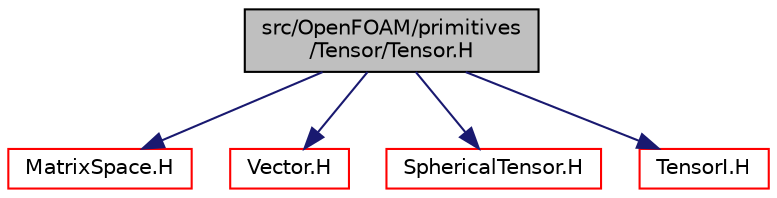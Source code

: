 digraph "src/OpenFOAM/primitives/Tensor/Tensor.H"
{
  bgcolor="transparent";
  edge [fontname="Helvetica",fontsize="10",labelfontname="Helvetica",labelfontsize="10"];
  node [fontname="Helvetica",fontsize="10",shape=record];
  Node1 [label="src/OpenFOAM/primitives\l/Tensor/Tensor.H",height=0.2,width=0.4,color="black", fillcolor="grey75", style="filled", fontcolor="black"];
  Node1 -> Node2 [color="midnightblue",fontsize="10",style="solid",fontname="Helvetica"];
  Node2 [label="MatrixSpace.H",height=0.2,width=0.4,color="red",URL="$a09240.html"];
  Node1 -> Node3 [color="midnightblue",fontsize="10",style="solid",fontname="Helvetica"];
  Node3 [label="Vector.H",height=0.2,width=0.4,color="red",URL="$a09406.html"];
  Node1 -> Node4 [color="midnightblue",fontsize="10",style="solid",fontname="Helvetica"];
  Node4 [label="SphericalTensor.H",height=0.2,width=0.4,color="red",URL="$a09312.html"];
  Node1 -> Node5 [color="midnightblue",fontsize="10",style="solid",fontname="Helvetica"];
  Node5 [label="TensorI.H",height=0.2,width=0.4,color="red",URL="$a09382.html"];
}
